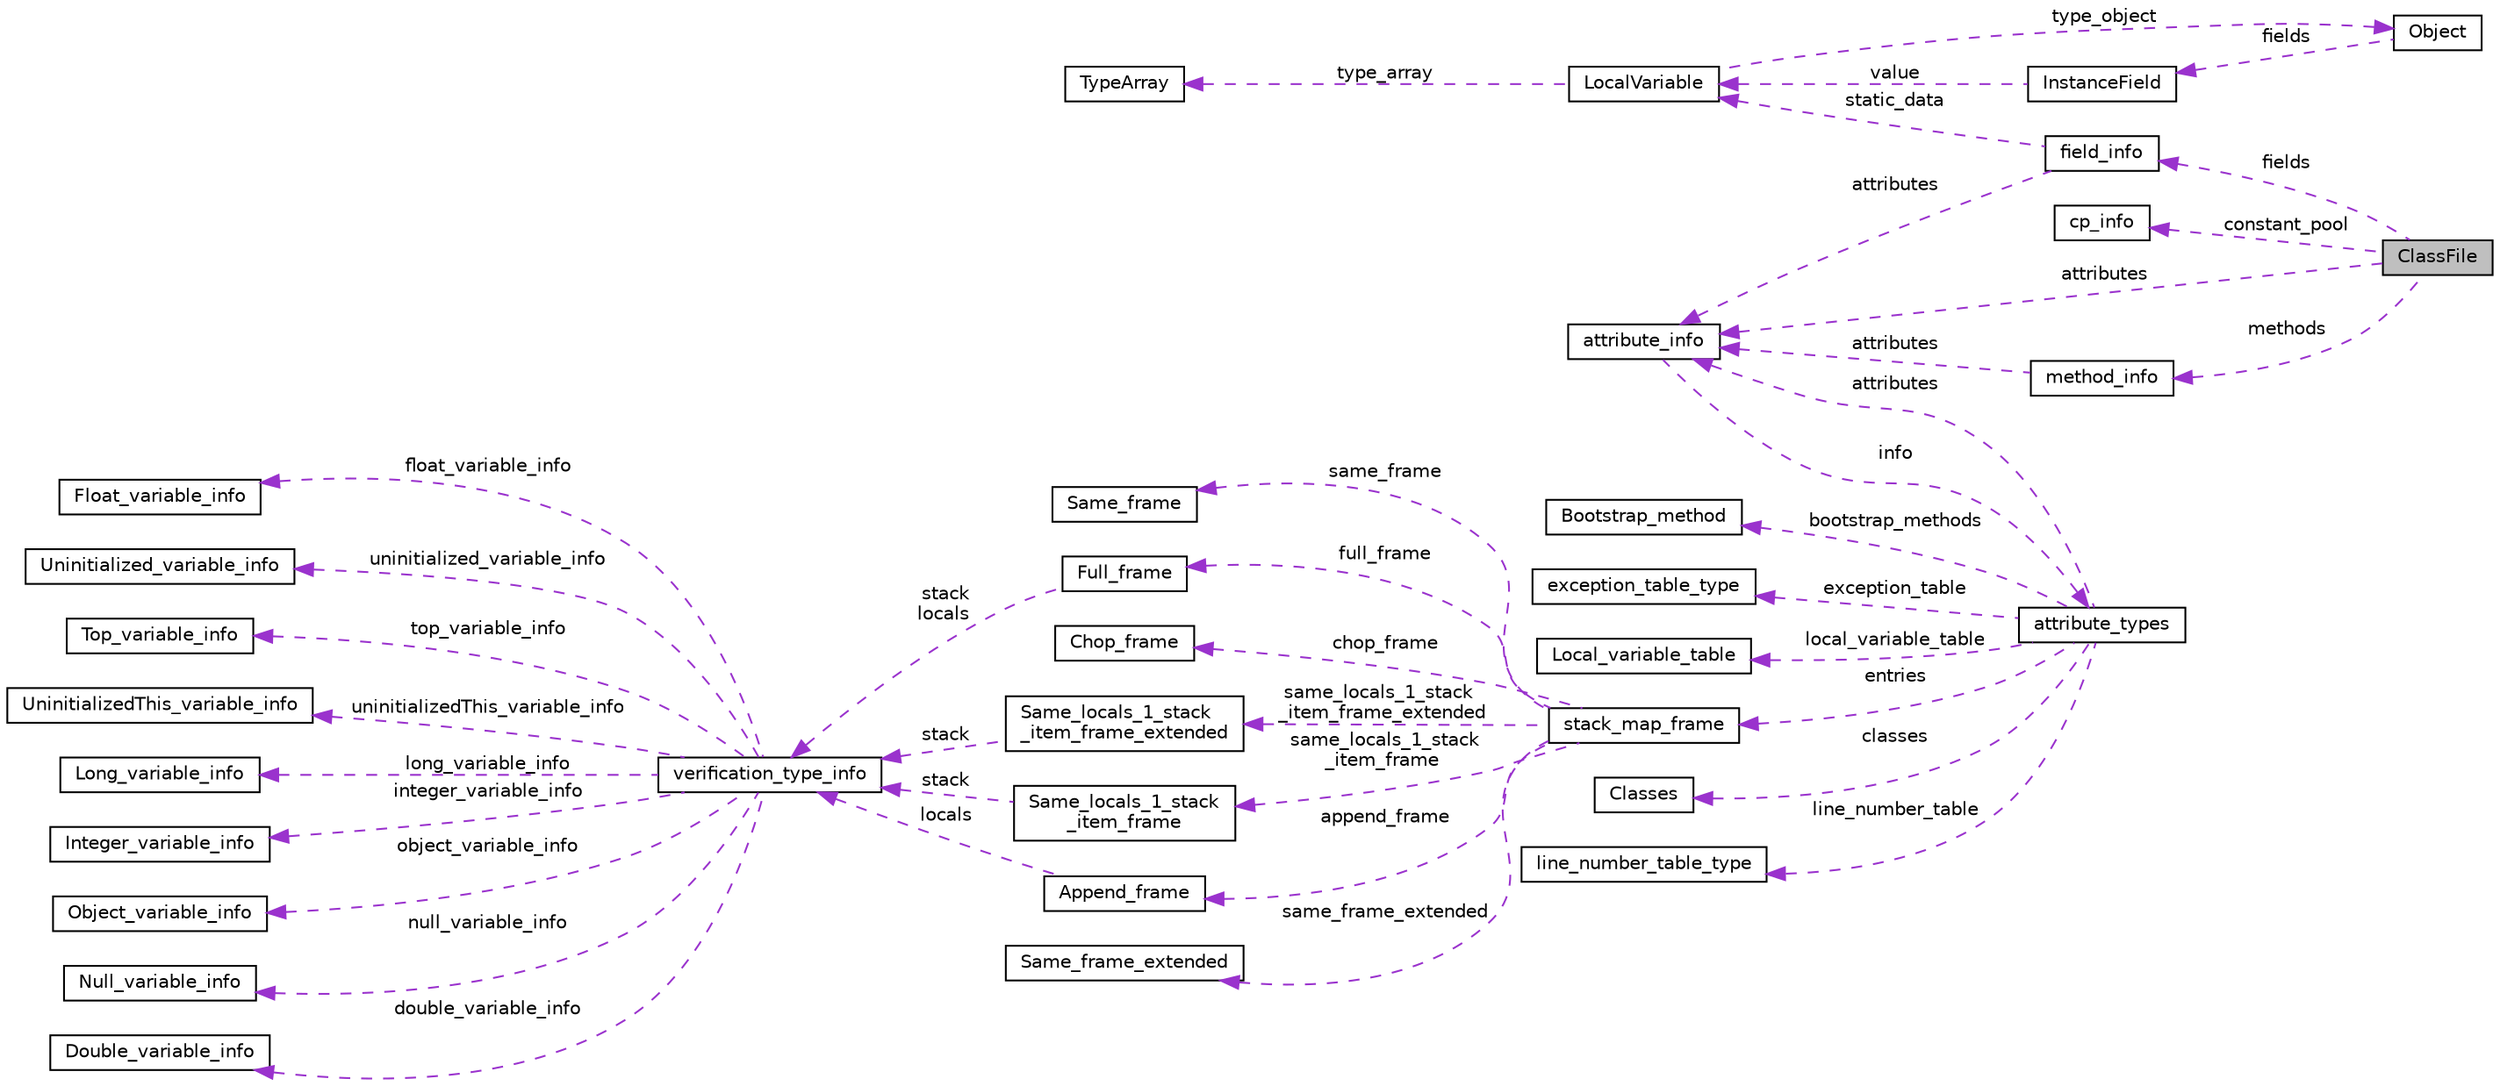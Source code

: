 digraph "ClassFile"
{
  edge [fontname="Helvetica",fontsize="10",labelfontname="Helvetica",labelfontsize="10"];
  node [fontname="Helvetica",fontsize="10",shape=record];
  rankdir="LR";
  Node1 [label="ClassFile",height=0.2,width=0.4,color="black", fillcolor="grey75", style="filled", fontcolor="black"];
  Node2 -> Node1 [dir="back",color="darkorchid3",fontsize="10",style="dashed",label=" fields" ];
  Node2 [label="field_info",height=0.2,width=0.4,color="black", fillcolor="white", style="filled",URL="$structfield__info.html"];
  Node3 -> Node2 [dir="back",color="darkorchid3",fontsize="10",style="dashed",label=" static_data" ];
  Node3 [label="LocalVariable",height=0.2,width=0.4,color="black", fillcolor="white", style="filled",URL="$structLocalVariable.html",tooltip="Struct para representar a variável local de um Frame. "];
  Node4 -> Node3 [dir="back",color="darkorchid3",fontsize="10",style="dashed",label=" type_object" ];
  Node4 [label="Object",height=0.2,width=0.4,color="black", fillcolor="white", style="filled",URL="$structObject.html"];
  Node5 -> Node4 [dir="back",color="darkorchid3",fontsize="10",style="dashed",label=" fields" ];
  Node5 [label="InstanceField",height=0.2,width=0.4,color="black", fillcolor="white", style="filled",URL="$structInstanceField.html"];
  Node3 -> Node5 [dir="back",color="darkorchid3",fontsize="10",style="dashed",label=" value" ];
  Node6 -> Node3 [dir="back",color="darkorchid3",fontsize="10",style="dashed",label=" type_array" ];
  Node6 [label="TypeArray",height=0.2,width=0.4,color="black", fillcolor="white", style="filled",URL="$structTypeArray.html",tooltip="Representa uma estrutura de dados tipo array dentro da JVM. "];
  Node7 -> Node2 [dir="back",color="darkorchid3",fontsize="10",style="dashed",label=" attributes" ];
  Node7 [label="attribute_info",height=0.2,width=0.4,color="black", fillcolor="white", style="filled",URL="$structattribute__info.html",tooltip="Representa as informações dos atributos. "];
  Node8 -> Node7 [dir="back",color="darkorchid3",fontsize="10",style="dashed",label=" info" ];
  Node8 [label="attribute_types",height=0.2,width=0.4,color="black", fillcolor="white", style="filled",URL="$unionattribute__types.html",tooltip="Implementação dos atributos da JVM usando uma union. "];
  Node9 -> Node8 [dir="back",color="darkorchid3",fontsize="10",style="dashed",label=" bootstrap_methods" ];
  Node9 [label="Bootstrap_method",height=0.2,width=0.4,color="black", fillcolor="white", style="filled",URL="$structBootstrap__method.html"];
  Node10 -> Node8 [dir="back",color="darkorchid3",fontsize="10",style="dashed",label=" exception_table" ];
  Node10 [label="exception_table_type",height=0.2,width=0.4,color="black", fillcolor="white", style="filled",URL="$structexception__table__type.html",tooltip="Struct para representar a estrutura ExceptionTableType. "];
  Node11 -> Node8 [dir="back",color="darkorchid3",fontsize="10",style="dashed",label=" local_variable_table" ];
  Node11 [label="Local_variable_table",height=0.2,width=0.4,color="black", fillcolor="white", style="filled",URL="$structLocal__variable__table.html",tooltip="Representação da tabela de variáveis locais. "];
  Node12 -> Node8 [dir="back",color="darkorchid3",fontsize="10",style="dashed",label=" entries" ];
  Node12 [label="stack_map_frame",height=0.2,width=0.4,color="black", fillcolor="white", style="filled",URL="$structstack__map__frame.html"];
  Node13 -> Node12 [dir="back",color="darkorchid3",fontsize="10",style="dashed",label=" same_frame" ];
  Node13 [label="Same_frame",height=0.2,width=0.4,color="black", fillcolor="white", style="filled",URL="$structSame__frame.html"];
  Node14 -> Node12 [dir="back",color="darkorchid3",fontsize="10",style="dashed",label=" full_frame" ];
  Node14 [label="Full_frame",height=0.2,width=0.4,color="black", fillcolor="white", style="filled",URL="$structFull__frame.html"];
  Node15 -> Node14 [dir="back",color="darkorchid3",fontsize="10",style="dashed",label=" stack\nlocals" ];
  Node15 [label="verification_type_info",height=0.2,width=0.4,color="black", fillcolor="white", style="filled",URL="$structverification__type__info.html"];
  Node16 -> Node15 [dir="back",color="darkorchid3",fontsize="10",style="dashed",label=" float_variable_info" ];
  Node16 [label="Float_variable_info",height=0.2,width=0.4,color="black", fillcolor="white", style="filled",URL="$structFloat__variable__info.html"];
  Node17 -> Node15 [dir="back",color="darkorchid3",fontsize="10",style="dashed",label=" uninitialized_variable_info" ];
  Node17 [label="Uninitialized_variable_info",height=0.2,width=0.4,color="black", fillcolor="white", style="filled",URL="$structUninitialized__variable__info.html"];
  Node18 -> Node15 [dir="back",color="darkorchid3",fontsize="10",style="dashed",label=" top_variable_info" ];
  Node18 [label="Top_variable_info",height=0.2,width=0.4,color="black", fillcolor="white", style="filled",URL="$structTop__variable__info.html"];
  Node19 -> Node15 [dir="back",color="darkorchid3",fontsize="10",style="dashed",label=" uninitializedThis_variable_info" ];
  Node19 [label="UninitializedThis_variable_info",height=0.2,width=0.4,color="black", fillcolor="white", style="filled",URL="$structUninitializedThis__variable__info.html"];
  Node20 -> Node15 [dir="back",color="darkorchid3",fontsize="10",style="dashed",label=" long_variable_info" ];
  Node20 [label="Long_variable_info",height=0.2,width=0.4,color="black", fillcolor="white", style="filled",URL="$structLong__variable__info.html"];
  Node21 -> Node15 [dir="back",color="darkorchid3",fontsize="10",style="dashed",label=" integer_variable_info" ];
  Node21 [label="Integer_variable_info",height=0.2,width=0.4,color="black", fillcolor="white", style="filled",URL="$structInteger__variable__info.html"];
  Node22 -> Node15 [dir="back",color="darkorchid3",fontsize="10",style="dashed",label=" object_variable_info" ];
  Node22 [label="Object_variable_info",height=0.2,width=0.4,color="black", fillcolor="white", style="filled",URL="$structObject__variable__info.html"];
  Node23 -> Node15 [dir="back",color="darkorchid3",fontsize="10",style="dashed",label=" null_variable_info" ];
  Node23 [label="Null_variable_info",height=0.2,width=0.4,color="black", fillcolor="white", style="filled",URL="$structNull__variable__info.html"];
  Node24 -> Node15 [dir="back",color="darkorchid3",fontsize="10",style="dashed",label=" double_variable_info" ];
  Node24 [label="Double_variable_info",height=0.2,width=0.4,color="black", fillcolor="white", style="filled",URL="$structDouble__variable__info.html"];
  Node25 -> Node12 [dir="back",color="darkorchid3",fontsize="10",style="dashed",label=" chop_frame" ];
  Node25 [label="Chop_frame",height=0.2,width=0.4,color="black", fillcolor="white", style="filled",URL="$structChop__frame.html"];
  Node26 -> Node12 [dir="back",color="darkorchid3",fontsize="10",style="dashed",label=" same_locals_1_stack\l_item_frame_extended" ];
  Node26 [label="Same_locals_1_stack\l_item_frame_extended",height=0.2,width=0.4,color="black", fillcolor="white", style="filled",URL="$structSame__locals__1__stack__item__frame__extended.html"];
  Node15 -> Node26 [dir="back",color="darkorchid3",fontsize="10",style="dashed",label=" stack" ];
  Node27 -> Node12 [dir="back",color="darkorchid3",fontsize="10",style="dashed",label=" same_locals_1_stack\l_item_frame" ];
  Node27 [label="Same_locals_1_stack\l_item_frame",height=0.2,width=0.4,color="black", fillcolor="white", style="filled",URL="$structSame__locals__1__stack__item__frame.html"];
  Node15 -> Node27 [dir="back",color="darkorchid3",fontsize="10",style="dashed",label=" stack" ];
  Node28 -> Node12 [dir="back",color="darkorchid3",fontsize="10",style="dashed",label=" append_frame" ];
  Node28 [label="Append_frame",height=0.2,width=0.4,color="black", fillcolor="white", style="filled",URL="$structAppend__frame.html"];
  Node15 -> Node28 [dir="back",color="darkorchid3",fontsize="10",style="dashed",label=" locals" ];
  Node29 -> Node12 [dir="back",color="darkorchid3",fontsize="10",style="dashed",label=" same_frame_extended" ];
  Node29 [label="Same_frame_extended",height=0.2,width=0.4,color="black", fillcolor="white", style="filled",URL="$structSame__frame__extended.html"];
  Node30 -> Node8 [dir="back",color="darkorchid3",fontsize="10",style="dashed",label=" classes" ];
  Node30 [label="Classes",height=0.2,width=0.4,color="black", fillcolor="white", style="filled",URL="$structClasses.html"];
  Node7 -> Node8 [dir="back",color="darkorchid3",fontsize="10",style="dashed",label=" attributes" ];
  Node31 -> Node8 [dir="back",color="darkorchid3",fontsize="10",style="dashed",label=" line_number_table" ];
  Node31 [label="line_number_table_type",height=0.2,width=0.4,color="black", fillcolor="white", style="filled",URL="$structline__number__table__type.html",tooltip="Struct para representar a estrutura LIneNumberTable. "];
  Node32 -> Node1 [dir="back",color="darkorchid3",fontsize="10",style="dashed",label=" methods" ];
  Node32 [label="method_info",height=0.2,width=0.4,color="black", fillcolor="white", style="filled",URL="$structmethod__info.html"];
  Node7 -> Node32 [dir="back",color="darkorchid3",fontsize="10",style="dashed",label=" attributes" ];
  Node33 -> Node1 [dir="back",color="darkorchid3",fontsize="10",style="dashed",label=" constant_pool" ];
  Node33 [label="cp_info",height=0.2,width=0.4,color="black", fillcolor="white", style="filled",URL="$structcp__info.html",tooltip="Struct para indicar o tipo de constant_pool. "];
  Node7 -> Node1 [dir="back",color="darkorchid3",fontsize="10",style="dashed",label=" attributes" ];
}
